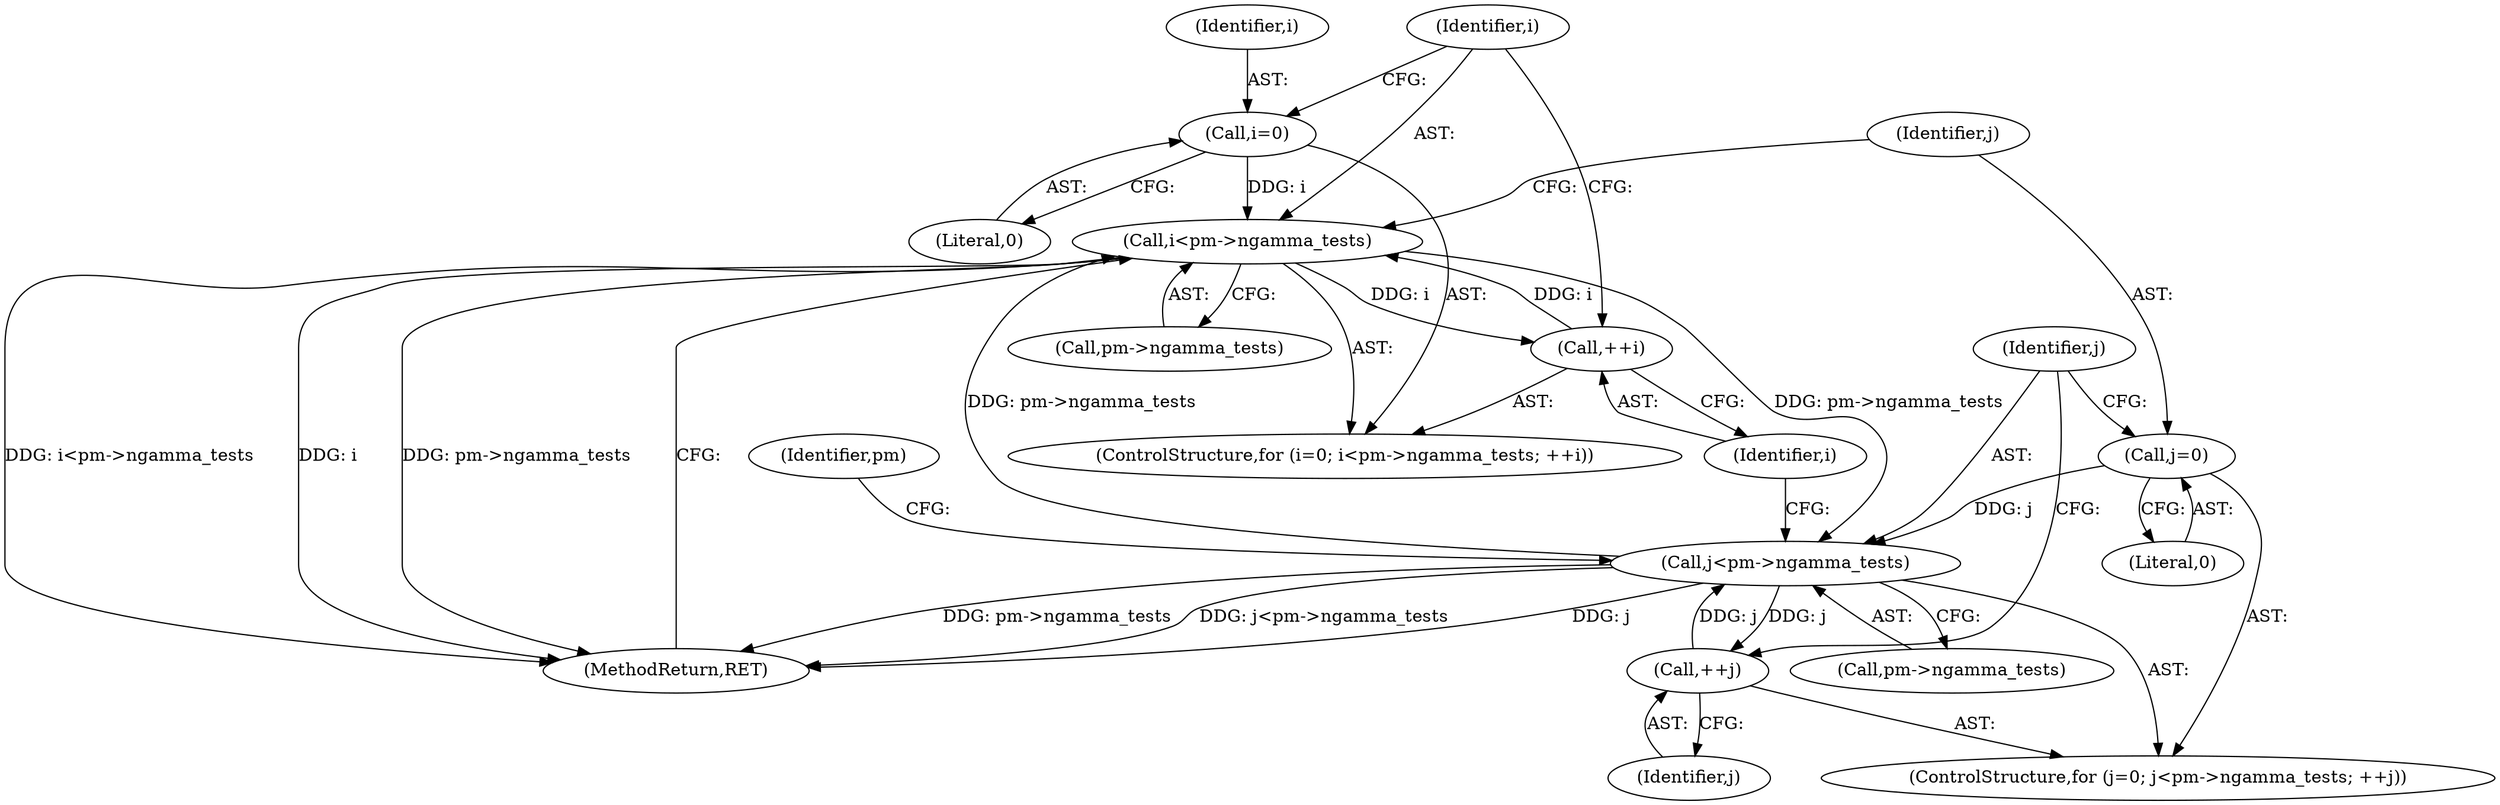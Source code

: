 digraph "0_Android_9d4853418ab2f754c2b63e091c29c5529b8b86ca_113@pointer" {
"1000141" [label="(Call,i<pm->ngamma_tests)"];
"1000138" [label="(Call,i=0)"];
"1000146" [label="(Call,++i)"];
"1000141" [label="(Call,i<pm->ngamma_tests)"];
"1000152" [label="(Call,j<pm->ngamma_tests)"];
"1000157" [label="(Call,++j)"];
"1000149" [label="(Call,j=0)"];
"1000158" [label="(Identifier,j)"];
"1000151" [label="(Literal,0)"];
"1000157" [label="(Call,++j)"];
"1000150" [label="(Identifier,j)"];
"1000139" [label="(Identifier,i)"];
"1000140" [label="(Literal,0)"];
"1000148" [label="(ControlStructure,for (j=0; j<pm->ngamma_tests; ++j))"];
"1000137" [label="(ControlStructure,for (i=0; i<pm->ngamma_tests; ++i))"];
"1000147" [label="(Identifier,i)"];
"1000161" [label="(Identifier,pm)"];
"1000142" [label="(Identifier,i)"];
"1000152" [label="(Call,j<pm->ngamma_tests)"];
"1000149" [label="(Call,j=0)"];
"1000189" [label="(MethodReturn,RET)"];
"1000138" [label="(Call,i=0)"];
"1000141" [label="(Call,i<pm->ngamma_tests)"];
"1000143" [label="(Call,pm->ngamma_tests)"];
"1000153" [label="(Identifier,j)"];
"1000146" [label="(Call,++i)"];
"1000154" [label="(Call,pm->ngamma_tests)"];
"1000141" -> "1000137"  [label="AST: "];
"1000141" -> "1000143"  [label="CFG: "];
"1000142" -> "1000141"  [label="AST: "];
"1000143" -> "1000141"  [label="AST: "];
"1000150" -> "1000141"  [label="CFG: "];
"1000189" -> "1000141"  [label="CFG: "];
"1000141" -> "1000189"  [label="DDG: i<pm->ngamma_tests"];
"1000141" -> "1000189"  [label="DDG: i"];
"1000141" -> "1000189"  [label="DDG: pm->ngamma_tests"];
"1000138" -> "1000141"  [label="DDG: i"];
"1000146" -> "1000141"  [label="DDG: i"];
"1000152" -> "1000141"  [label="DDG: pm->ngamma_tests"];
"1000141" -> "1000146"  [label="DDG: i"];
"1000141" -> "1000152"  [label="DDG: pm->ngamma_tests"];
"1000138" -> "1000137"  [label="AST: "];
"1000138" -> "1000140"  [label="CFG: "];
"1000139" -> "1000138"  [label="AST: "];
"1000140" -> "1000138"  [label="AST: "];
"1000142" -> "1000138"  [label="CFG: "];
"1000146" -> "1000137"  [label="AST: "];
"1000146" -> "1000147"  [label="CFG: "];
"1000147" -> "1000146"  [label="AST: "];
"1000142" -> "1000146"  [label="CFG: "];
"1000152" -> "1000148"  [label="AST: "];
"1000152" -> "1000154"  [label="CFG: "];
"1000153" -> "1000152"  [label="AST: "];
"1000154" -> "1000152"  [label="AST: "];
"1000161" -> "1000152"  [label="CFG: "];
"1000147" -> "1000152"  [label="CFG: "];
"1000152" -> "1000189"  [label="DDG: j"];
"1000152" -> "1000189"  [label="DDG: pm->ngamma_tests"];
"1000152" -> "1000189"  [label="DDG: j<pm->ngamma_tests"];
"1000157" -> "1000152"  [label="DDG: j"];
"1000149" -> "1000152"  [label="DDG: j"];
"1000152" -> "1000157"  [label="DDG: j"];
"1000157" -> "1000148"  [label="AST: "];
"1000157" -> "1000158"  [label="CFG: "];
"1000158" -> "1000157"  [label="AST: "];
"1000153" -> "1000157"  [label="CFG: "];
"1000149" -> "1000148"  [label="AST: "];
"1000149" -> "1000151"  [label="CFG: "];
"1000150" -> "1000149"  [label="AST: "];
"1000151" -> "1000149"  [label="AST: "];
"1000153" -> "1000149"  [label="CFG: "];
}
